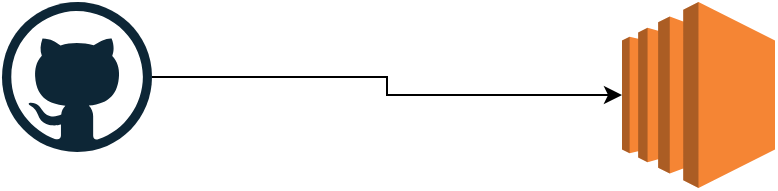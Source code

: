 <mxfile version="24.4.0" type="device">
  <diagram name="Page-1" id="R9gOqkwziTcU4TE3PzCT">
    <mxGraphModel dx="756" dy="437" grid="1" gridSize="10" guides="1" tooltips="1" connect="1" arrows="1" fold="1" page="1" pageScale="1" pageWidth="850" pageHeight="1100" math="0" shadow="0">
      <root>
        <mxCell id="0" />
        <mxCell id="1" parent="0" />
        <mxCell id="j3k2rpyeUrFcCAQPjTth-3" style="edgeStyle=orthogonalEdgeStyle;rounded=0;orthogonalLoop=1;jettySize=auto;html=1;" edge="1" parent="1" source="j3k2rpyeUrFcCAQPjTth-1" target="j3k2rpyeUrFcCAQPjTth-2">
          <mxGeometry relative="1" as="geometry" />
        </mxCell>
        <mxCell id="j3k2rpyeUrFcCAQPjTth-1" value="" style="dashed=0;outlineConnect=0;html=1;align=center;labelPosition=center;verticalLabelPosition=bottom;verticalAlign=top;shape=mxgraph.weblogos.github" vertex="1" parent="1">
          <mxGeometry x="300" y="180" width="75" height="75" as="geometry" />
        </mxCell>
        <mxCell id="j3k2rpyeUrFcCAQPjTth-2" value="" style="outlineConnect=0;dashed=0;verticalLabelPosition=bottom;verticalAlign=top;align=center;html=1;shape=mxgraph.aws3.ec2;fillColor=#F58534;gradientColor=none;" vertex="1" parent="1">
          <mxGeometry x="610" y="180" width="76.5" height="93" as="geometry" />
        </mxCell>
      </root>
    </mxGraphModel>
  </diagram>
</mxfile>
